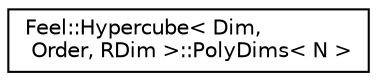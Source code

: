 digraph "Graphical Class Hierarchy"
{
 // LATEX_PDF_SIZE
  edge [fontname="Helvetica",fontsize="10",labelfontname="Helvetica",labelfontsize="10"];
  node [fontname="Helvetica",fontsize="10",shape=record];
  rankdir="LR";
  Node0 [label="Feel::Hypercube\< Dim,\l Order, RDim \>::PolyDims\< N \>",height=0.2,width=0.4,color="black", fillcolor="white", style="filled",URL="$structFeel_1_1Hypercube_1_1PolyDims.html",tooltip=" "];
}
